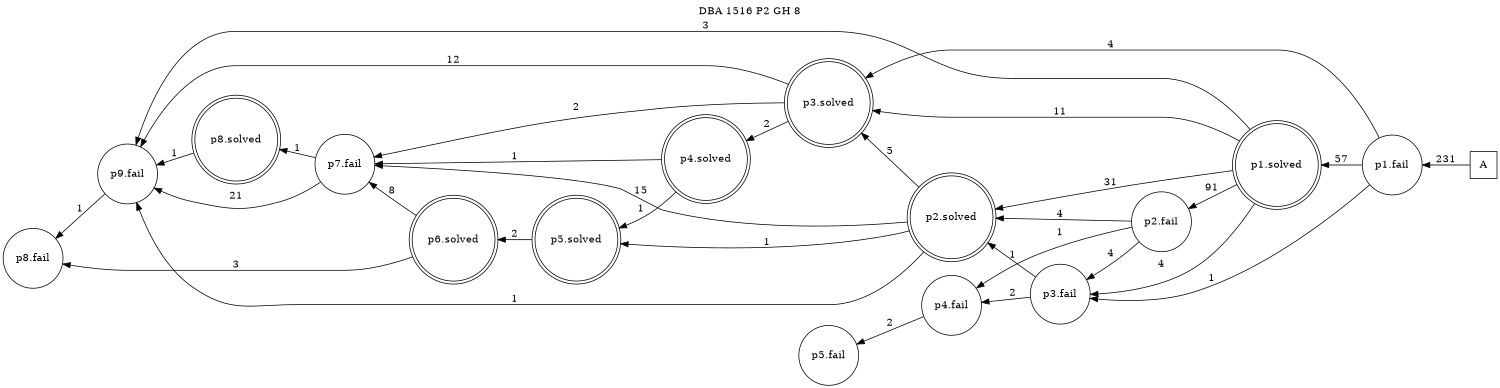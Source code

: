digraph DBA_1516_P2_GH_8 {
labelloc="tl"
label= " DBA 1516 P2 GH 8 "
rankdir="RL";
graph [ size=" 10 , 10 !"]

"A" [shape="square" label="A"]
"p1.fail" [shape="circle" label="p1.fail"]
"p1.solved" [shape="doublecircle" label="p1.solved"]
"p2.fail" [shape="circle" label="p2.fail"]
"p3.fail" [shape="circle" label="p3.fail"]
"p4.fail" [shape="circle" label="p4.fail"]
"p5.fail" [shape="circle" label="p5.fail"]
"p2.solved" [shape="doublecircle" label="p2.solved"]
"p3.solved" [shape="doublecircle" label="p3.solved"]
"p4.solved" [shape="doublecircle" label="p4.solved"]
"p5.solved" [shape="doublecircle" label="p5.solved"]
"p6.solved" [shape="doublecircle" label="p6.solved"]
"p7.fail" [shape="circle" label="p7.fail"]
"p8.solved" [shape="doublecircle" label="p8.solved"]
"p9.fail" [shape="circle" label="p9.fail"]
"p8.fail" [shape="circle" label="p8.fail"]
"A" -> "p1.fail" [ label=231]
"p1.fail" -> "p1.solved" [ label=57]
"p1.fail" -> "p3.fail" [ label=1]
"p1.fail" -> "p3.solved" [ label=4]
"p1.solved" -> "p2.fail" [ label=91]
"p1.solved" -> "p3.fail" [ label=4]
"p1.solved" -> "p2.solved" [ label=31]
"p1.solved" -> "p3.solved" [ label=11]
"p1.solved" -> "p9.fail" [ label=3]
"p2.fail" -> "p3.fail" [ label=4]
"p2.fail" -> "p4.fail" [ label=1]
"p2.fail" -> "p2.solved" [ label=4]
"p3.fail" -> "p4.fail" [ label=2]
"p3.fail" -> "p2.solved" [ label=1]
"p4.fail" -> "p5.fail" [ label=2]
"p2.solved" -> "p3.solved" [ label=5]
"p2.solved" -> "p5.solved" [ label=1]
"p2.solved" -> "p7.fail" [ label=15]
"p2.solved" -> "p9.fail" [ label=1]
"p3.solved" -> "p4.solved" [ label=2]
"p3.solved" -> "p7.fail" [ label=2]
"p3.solved" -> "p9.fail" [ label=12]
"p4.solved" -> "p5.solved" [ label=1]
"p4.solved" -> "p7.fail" [ label=1]
"p5.solved" -> "p6.solved" [ label=2]
"p6.solved" -> "p7.fail" [ label=8]
"p6.solved" -> "p8.fail" [ label=3]
"p7.fail" -> "p8.solved" [ label=1]
"p7.fail" -> "p9.fail" [ label=21]
"p8.solved" -> "p9.fail" [ label=1]
"p9.fail" -> "p8.fail" [ label=1]
}
